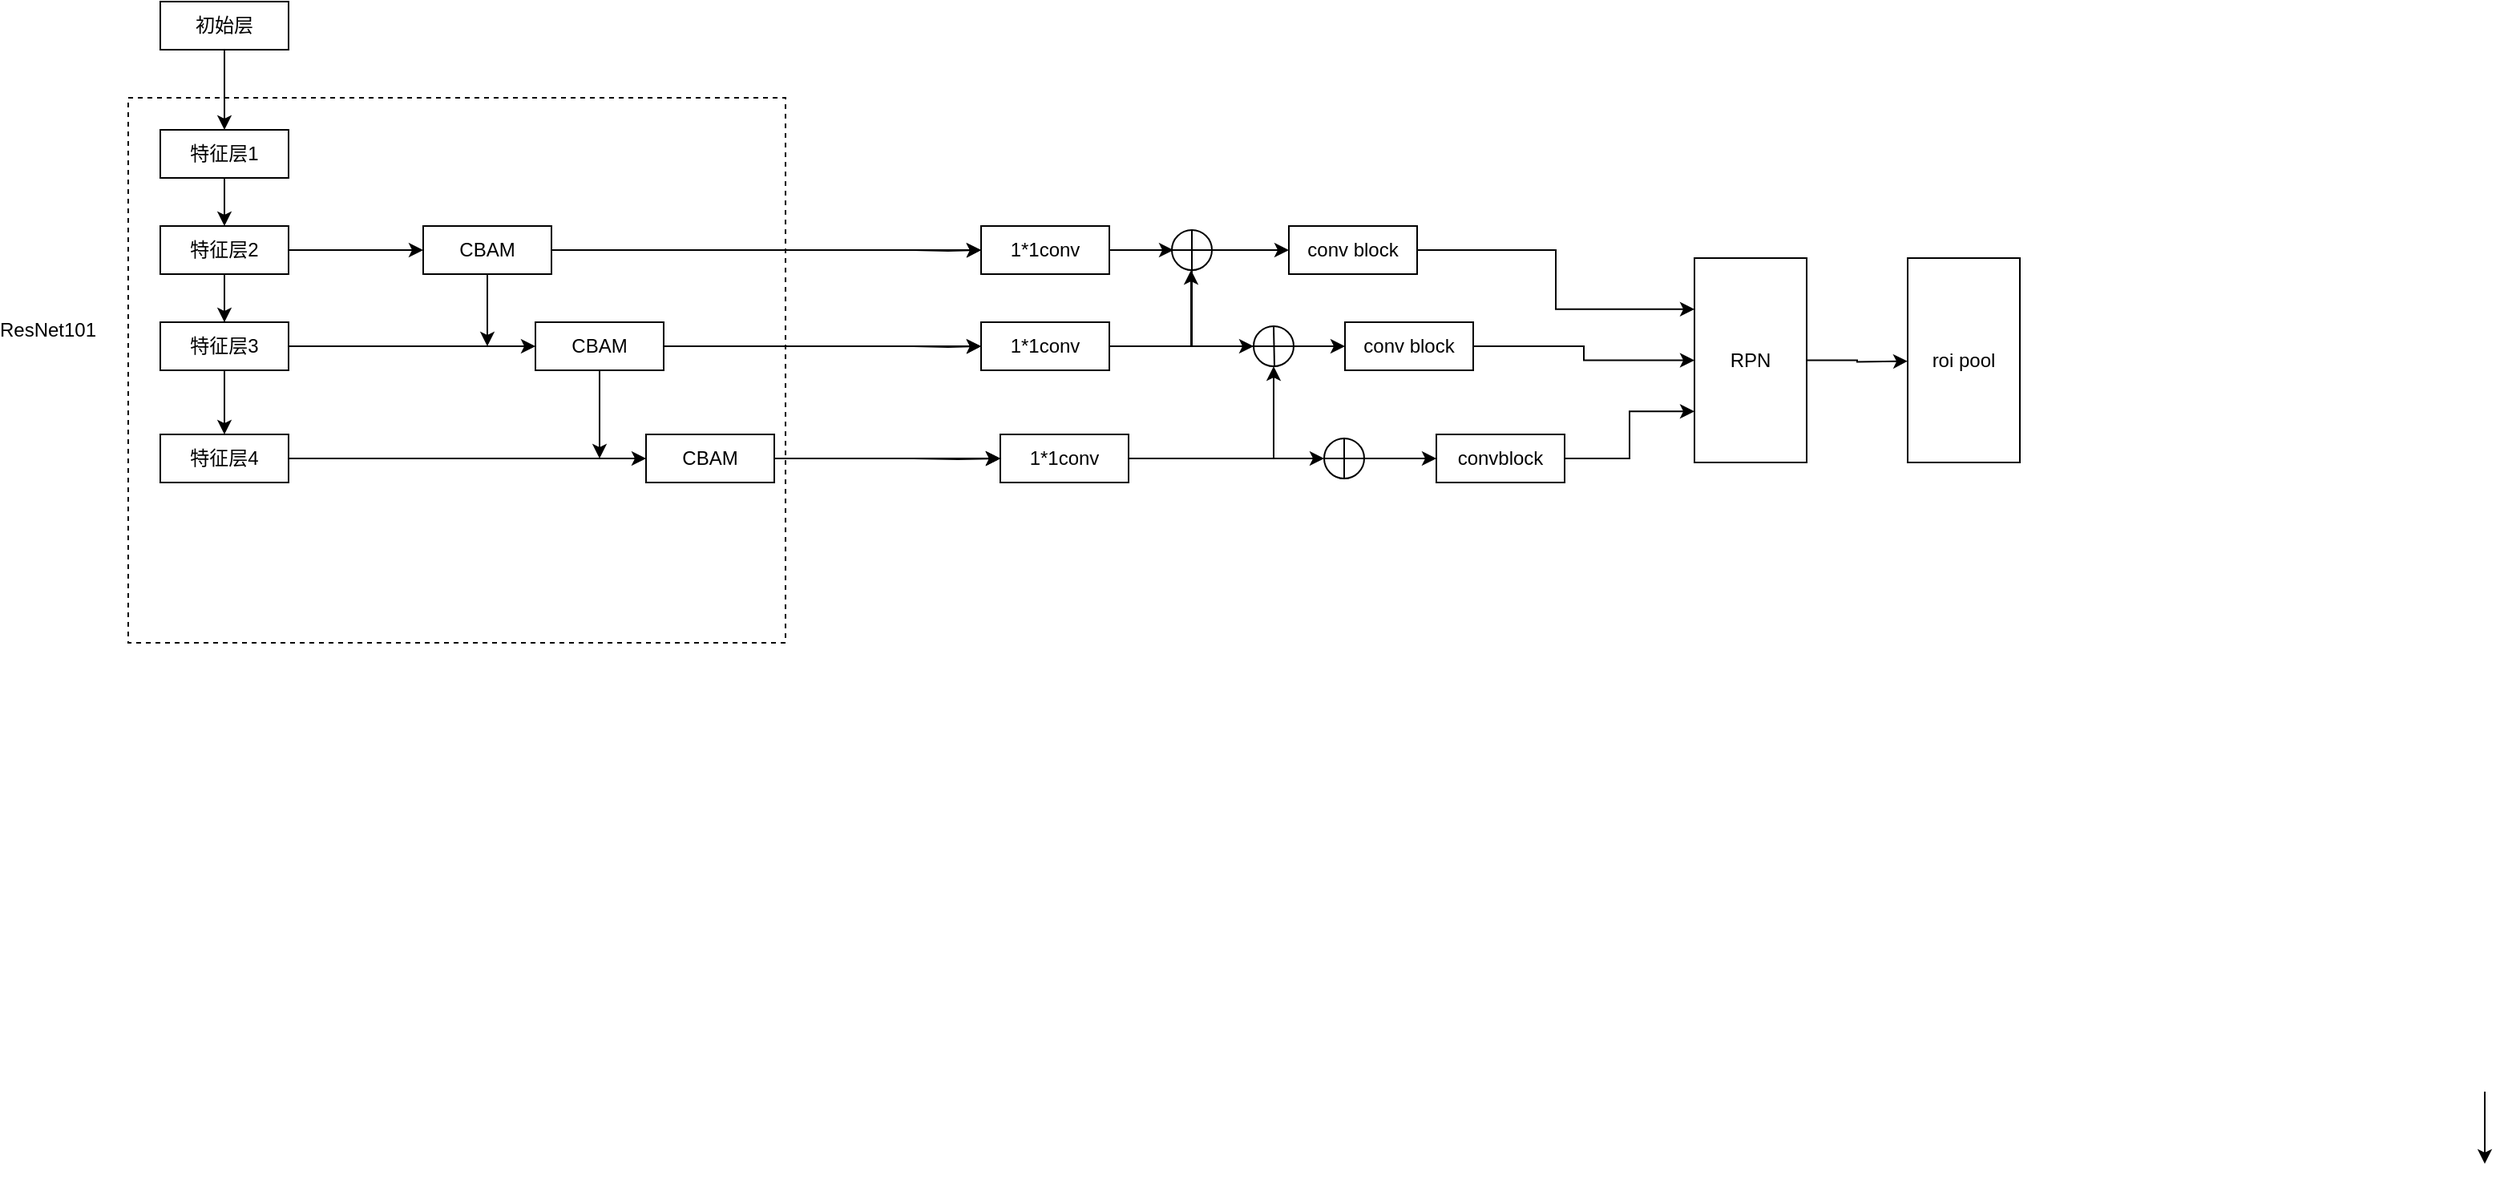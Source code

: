 <mxfile version="20.0.4" type="github">
  <diagram id="JfQKZL2tGRuZfobABAPK" name="Page-1">
    <mxGraphModel dx="1783" dy="1067" grid="1" gridSize="10" guides="1" tooltips="1" connect="1" arrows="1" fold="1" page="1" pageScale="1" pageWidth="3300" pageHeight="4681" math="0" shadow="0">
      <root>
        <mxCell id="0" />
        <mxCell id="1" parent="0" />
        <mxCell id="L2EDGP9bUQQvMHzrjToU-14" value="" style="rounded=0;whiteSpace=wrap;html=1;dashed=1;" vertex="1" parent="1">
          <mxGeometry x="100" y="290" width="410" height="340" as="geometry" />
        </mxCell>
        <mxCell id="L2EDGP9bUQQvMHzrjToU-9" style="edgeStyle=orthogonalEdgeStyle;rounded=0;orthogonalLoop=1;jettySize=auto;html=1;exitX=0.5;exitY=1;exitDx=0;exitDy=0;entryX=0.5;entryY=0;entryDx=0;entryDy=0;" edge="1" parent="1" source="L2EDGP9bUQQvMHzrjToU-1" target="L2EDGP9bUQQvMHzrjToU-3">
          <mxGeometry relative="1" as="geometry" />
        </mxCell>
        <mxCell id="L2EDGP9bUQQvMHzrjToU-1" value="初始层" style="rounded=0;whiteSpace=wrap;html=1;" vertex="1" parent="1">
          <mxGeometry x="120" y="230" width="80" height="30" as="geometry" />
        </mxCell>
        <mxCell id="L2EDGP9bUQQvMHzrjToU-10" style="edgeStyle=orthogonalEdgeStyle;rounded=0;orthogonalLoop=1;jettySize=auto;html=1;exitX=0.5;exitY=1;exitDx=0;exitDy=0;entryX=0.5;entryY=0;entryDx=0;entryDy=0;" edge="1" parent="1" source="L2EDGP9bUQQvMHzrjToU-3" target="L2EDGP9bUQQvMHzrjToU-4">
          <mxGeometry relative="1" as="geometry" />
        </mxCell>
        <mxCell id="L2EDGP9bUQQvMHzrjToU-3" value="特征层1" style="rounded=0;whiteSpace=wrap;html=1;" vertex="1" parent="1">
          <mxGeometry x="120" y="310" width="80" height="30" as="geometry" />
        </mxCell>
        <mxCell id="L2EDGP9bUQQvMHzrjToU-12" style="edgeStyle=orthogonalEdgeStyle;rounded=0;orthogonalLoop=1;jettySize=auto;html=1;exitX=0.5;exitY=1;exitDx=0;exitDy=0;entryX=0.5;entryY=0;entryDx=0;entryDy=0;" edge="1" parent="1" source="L2EDGP9bUQQvMHzrjToU-4" target="L2EDGP9bUQQvMHzrjToU-5">
          <mxGeometry relative="1" as="geometry" />
        </mxCell>
        <mxCell id="L2EDGP9bUQQvMHzrjToU-13" value="" style="edgeStyle=orthogonalEdgeStyle;rounded=0;orthogonalLoop=1;jettySize=auto;html=1;" edge="1" parent="1" source="L2EDGP9bUQQvMHzrjToU-4" target="L2EDGP9bUQQvMHzrjToU-6">
          <mxGeometry relative="1" as="geometry" />
        </mxCell>
        <mxCell id="L2EDGP9bUQQvMHzrjToU-18" style="edgeStyle=orthogonalEdgeStyle;rounded=0;orthogonalLoop=1;jettySize=auto;html=1;exitX=1;exitY=0.5;exitDx=0;exitDy=0;entryX=0;entryY=0.5;entryDx=0;entryDy=0;" edge="1" parent="1" source="L2EDGP9bUQQvMHzrjToU-4" target="L2EDGP9bUQQvMHzrjToU-16">
          <mxGeometry relative="1" as="geometry" />
        </mxCell>
        <mxCell id="L2EDGP9bUQQvMHzrjToU-4" value="特征层2" style="rounded=0;whiteSpace=wrap;html=1;" vertex="1" parent="1">
          <mxGeometry x="120" y="370" width="80" height="30" as="geometry" />
        </mxCell>
        <mxCell id="L2EDGP9bUQQvMHzrjToU-445" style="edgeStyle=orthogonalEdgeStyle;rounded=0;sketch=0;orthogonalLoop=1;jettySize=auto;html=1;exitX=1;exitY=0.5;exitDx=0;exitDy=0;entryX=0;entryY=0.5;entryDx=0;entryDy=0;shadow=0;startArrow=none;startFill=0;endArrow=classic;endFill=1;strokeColor=default;" edge="1" parent="1" source="L2EDGP9bUQQvMHzrjToU-5" target="L2EDGP9bUQQvMHzrjToU-19">
          <mxGeometry relative="1" as="geometry" />
        </mxCell>
        <mxCell id="L2EDGP9bUQQvMHzrjToU-5" value="特征层3" style="rounded=0;whiteSpace=wrap;html=1;" vertex="1" parent="1">
          <mxGeometry x="120" y="430" width="80" height="30" as="geometry" />
        </mxCell>
        <mxCell id="L2EDGP9bUQQvMHzrjToU-22" style="edgeStyle=orthogonalEdgeStyle;rounded=0;orthogonalLoop=1;jettySize=auto;html=1;exitX=1;exitY=0.5;exitDx=0;exitDy=0;entryX=0;entryY=0.5;entryDx=0;entryDy=0;" edge="1" parent="1" source="L2EDGP9bUQQvMHzrjToU-6" target="L2EDGP9bUQQvMHzrjToU-21">
          <mxGeometry relative="1" as="geometry" />
        </mxCell>
        <mxCell id="L2EDGP9bUQQvMHzrjToU-6" value="特征层4" style="rounded=0;whiteSpace=wrap;html=1;" vertex="1" parent="1">
          <mxGeometry x="120" y="500" width="80" height="30" as="geometry" />
        </mxCell>
        <mxCell id="L2EDGP9bUQQvMHzrjToU-15" value="ResNet101" style="text;html=1;strokeColor=none;fillColor=none;align=center;verticalAlign=middle;whiteSpace=wrap;rounded=0;dashed=1;" vertex="1" parent="1">
          <mxGeometry x="20" y="420" width="60" height="30" as="geometry" />
        </mxCell>
        <mxCell id="L2EDGP9bUQQvMHzrjToU-32" style="edgeStyle=orthogonalEdgeStyle;rounded=0;orthogonalLoop=1;jettySize=auto;html=1;exitX=1;exitY=0.5;exitDx=0;exitDy=0;entryX=0;entryY=0.5;entryDx=0;entryDy=0;startArrow=none;" edge="1" parent="1" target="L2EDGP9bUQQvMHzrjToU-28">
          <mxGeometry relative="1" as="geometry">
            <mxPoint x="590" y="385" as="sourcePoint" />
          </mxGeometry>
        </mxCell>
        <mxCell id="L2EDGP9bUQQvMHzrjToU-16" value="CBAM" style="rounded=0;whiteSpace=wrap;html=1;" vertex="1" parent="1">
          <mxGeometry x="284" y="370" width="80" height="30" as="geometry" />
        </mxCell>
        <mxCell id="L2EDGP9bUQQvMHzrjToU-33" style="edgeStyle=orthogonalEdgeStyle;rounded=0;orthogonalLoop=1;jettySize=auto;html=1;exitX=1;exitY=0.5;exitDx=0;exitDy=0;entryX=0;entryY=0.5;entryDx=0;entryDy=0;startArrow=none;" edge="1" parent="1" target="L2EDGP9bUQQvMHzrjToU-29">
          <mxGeometry relative="1" as="geometry">
            <mxPoint x="590" y="445" as="sourcePoint" />
            <mxPoint x="521" y="453" as="targetPoint" />
          </mxGeometry>
        </mxCell>
        <mxCell id="L2EDGP9bUQQvMHzrjToU-19" value="CBAM" style="rounded=0;whiteSpace=wrap;html=1;" vertex="1" parent="1">
          <mxGeometry x="354" y="430" width="80" height="30" as="geometry" />
        </mxCell>
        <mxCell id="L2EDGP9bUQQvMHzrjToU-34" style="edgeStyle=orthogonalEdgeStyle;rounded=0;orthogonalLoop=1;jettySize=auto;html=1;exitX=1;exitY=0.5;exitDx=0;exitDy=0;entryX=0;entryY=0.5;entryDx=0;entryDy=0;" edge="1" parent="1" target="L2EDGP9bUQQvMHzrjToU-30">
          <mxGeometry relative="1" as="geometry">
            <mxPoint x="616" y="515" as="sourcePoint" />
          </mxGeometry>
        </mxCell>
        <mxCell id="L2EDGP9bUQQvMHzrjToU-428" style="edgeStyle=orthogonalEdgeStyle;rounded=0;sketch=0;orthogonalLoop=1;jettySize=auto;html=1;exitX=1;exitY=0.5;exitDx=0;exitDy=0;entryX=0;entryY=0.5;entryDx=0;entryDy=0;shadow=0;startArrow=none;startFill=0;endArrow=classic;endFill=1;strokeColor=default;" edge="1" parent="1" target="L2EDGP9bUQQvMHzrjToU-30">
          <mxGeometry relative="1" as="geometry">
            <mxPoint x="590" y="515" as="sourcePoint" />
          </mxGeometry>
        </mxCell>
        <mxCell id="L2EDGP9bUQQvMHzrjToU-21" value="CBAM" style="rounded=0;whiteSpace=wrap;html=1;" vertex="1" parent="1">
          <mxGeometry x="423" y="500" width="80" height="30" as="geometry" />
        </mxCell>
        <mxCell id="L2EDGP9bUQQvMHzrjToU-35" style="edgeStyle=orthogonalEdgeStyle;rounded=0;orthogonalLoop=1;jettySize=auto;html=1;exitX=1;exitY=0.5;exitDx=0;exitDy=0;" edge="1" parent="1" source="L2EDGP9bUQQvMHzrjToU-28">
          <mxGeometry relative="1" as="geometry">
            <mxPoint x="752" y="385" as="targetPoint" />
          </mxGeometry>
        </mxCell>
        <mxCell id="L2EDGP9bUQQvMHzrjToU-28" value="1*1conv" style="rounded=0;whiteSpace=wrap;html=1;" vertex="1" parent="1">
          <mxGeometry x="632" y="370" width="80" height="30" as="geometry" />
        </mxCell>
        <mxCell id="L2EDGP9bUQQvMHzrjToU-39" style="edgeStyle=orthogonalEdgeStyle;rounded=0;orthogonalLoop=1;jettySize=auto;html=1;exitX=1;exitY=0.5;exitDx=0;exitDy=0;endArrow=classic;endFill=1;strokeColor=default;" edge="1" parent="1" source="L2EDGP9bUQQvMHzrjToU-29">
          <mxGeometry relative="1" as="geometry">
            <mxPoint x="802" y="445" as="targetPoint" />
            <Array as="points">
              <mxPoint x="782" y="445" />
              <mxPoint x="782" y="445" />
            </Array>
          </mxGeometry>
        </mxCell>
        <mxCell id="L2EDGP9bUQQvMHzrjToU-29" value="1*1conv" style="rounded=0;whiteSpace=wrap;html=1;" vertex="1" parent="1">
          <mxGeometry x="632" y="430" width="80" height="30" as="geometry" />
        </mxCell>
        <mxCell id="L2EDGP9bUQQvMHzrjToU-66" style="edgeStyle=orthogonalEdgeStyle;rounded=0;sketch=0;orthogonalLoop=1;jettySize=auto;html=1;exitX=1;exitY=0.5;exitDx=0;exitDy=0;entryX=0.5;entryY=1;entryDx=0;entryDy=0;shadow=0;startArrow=none;startFill=0;endArrow=classic;endFill=1;strokeColor=default;" edge="1" parent="1" source="L2EDGP9bUQQvMHzrjToU-30" target="L2EDGP9bUQQvMHzrjToU-62">
          <mxGeometry relative="1" as="geometry" />
        </mxCell>
        <mxCell id="L2EDGP9bUQQvMHzrjToU-30" value="1*1conv" style="rounded=0;whiteSpace=wrap;html=1;" vertex="1" parent="1">
          <mxGeometry x="644" y="500" width="80" height="30" as="geometry" />
        </mxCell>
        <mxCell id="L2EDGP9bUQQvMHzrjToU-68" style="edgeStyle=orthogonalEdgeStyle;rounded=0;sketch=0;orthogonalLoop=1;jettySize=auto;html=1;exitX=1;exitY=0.5;exitDx=0;exitDy=0;entryX=0;entryY=0.5;entryDx=0;entryDy=0;shadow=0;startArrow=none;startFill=0;endArrow=classic;endFill=1;strokeColor=default;" edge="1" parent="1" source="L2EDGP9bUQQvMHzrjToU-36" target="L2EDGP9bUQQvMHzrjToU-67">
          <mxGeometry relative="1" as="geometry" />
        </mxCell>
        <mxCell id="L2EDGP9bUQQvMHzrjToU-36" value="" style="ellipse;whiteSpace=wrap;html=1;aspect=fixed;" vertex="1" parent="1">
          <mxGeometry x="751" y="372.5" width="25" height="25" as="geometry" />
        </mxCell>
        <mxCell id="L2EDGP9bUQQvMHzrjToU-37" style="edgeStyle=orthogonalEdgeStyle;rounded=0;orthogonalLoop=1;jettySize=auto;html=1;exitX=0;exitY=0.5;exitDx=0;exitDy=0;entryX=1;entryY=0.5;entryDx=0;entryDy=0;strokeColor=default;endArrow=none;endFill=0;" edge="1" parent="1" source="L2EDGP9bUQQvMHzrjToU-36" target="L2EDGP9bUQQvMHzrjToU-36">
          <mxGeometry relative="1" as="geometry" />
        </mxCell>
        <mxCell id="L2EDGP9bUQQvMHzrjToU-42" style="edgeStyle=orthogonalEdgeStyle;rounded=0;orthogonalLoop=1;jettySize=auto;html=1;exitX=0.5;exitY=0;exitDx=0;exitDy=0;entryX=0.5;entryY=1;entryDx=0;entryDy=0;startArrow=none;startFill=0;endArrow=none;endFill=0;strokeColor=default;" edge="1" parent="1" source="L2EDGP9bUQQvMHzrjToU-36" target="L2EDGP9bUQQvMHzrjToU-36">
          <mxGeometry relative="1" as="geometry" />
        </mxCell>
        <mxCell id="L2EDGP9bUQQvMHzrjToU-46" value="" style="endArrow=classic;html=1;rounded=0;shadow=0;sketch=0;strokeColor=default;exitX=1;exitY=0.5;exitDx=0;exitDy=0;" edge="1" parent="1" source="L2EDGP9bUQQvMHzrjToU-29">
          <mxGeometry width="50" height="50" relative="1" as="geometry">
            <mxPoint x="712" y="450" as="sourcePoint" />
            <mxPoint x="763" y="397.5" as="targetPoint" />
            <Array as="points">
              <mxPoint x="763" y="445" />
            </Array>
          </mxGeometry>
        </mxCell>
        <mxCell id="L2EDGP9bUQQvMHzrjToU-55" value="" style="edgeStyle=orthogonalEdgeStyle;rounded=0;sketch=0;orthogonalLoop=1;jettySize=auto;html=1;shadow=0;startArrow=none;startFill=0;endArrow=none;endFill=0;strokeColor=default;" edge="1" parent="1" source="L2EDGP9bUQQvMHzrjToU-50" target="L2EDGP9bUQQvMHzrjToU-36">
          <mxGeometry relative="1" as="geometry" />
        </mxCell>
        <mxCell id="L2EDGP9bUQQvMHzrjToU-56" style="edgeStyle=orthogonalEdgeStyle;rounded=0;sketch=0;orthogonalLoop=1;jettySize=auto;html=1;exitX=0.5;exitY=1;exitDx=0;exitDy=0;entryX=1;entryY=0.5;entryDx=0;entryDy=0;shadow=0;startArrow=classic;startFill=1;endArrow=none;endFill=0;strokeColor=default;" edge="1" parent="1" source="L2EDGP9bUQQvMHzrjToU-50" target="L2EDGP9bUQQvMHzrjToU-30">
          <mxGeometry relative="1" as="geometry" />
        </mxCell>
        <mxCell id="L2EDGP9bUQQvMHzrjToU-70" style="edgeStyle=orthogonalEdgeStyle;rounded=0;sketch=0;orthogonalLoop=1;jettySize=auto;html=1;exitX=1;exitY=0.5;exitDx=0;exitDy=0;entryX=0;entryY=0.5;entryDx=0;entryDy=0;shadow=0;startArrow=none;startFill=0;endArrow=classic;endFill=1;strokeColor=default;" edge="1" parent="1" source="L2EDGP9bUQQvMHzrjToU-50" target="L2EDGP9bUQQvMHzrjToU-69">
          <mxGeometry relative="1" as="geometry" />
        </mxCell>
        <mxCell id="L2EDGP9bUQQvMHzrjToU-50" value="" style="ellipse;whiteSpace=wrap;html=1;aspect=fixed;" vertex="1" parent="1">
          <mxGeometry x="802" y="432.5" width="25" height="25" as="geometry" />
        </mxCell>
        <mxCell id="L2EDGP9bUQQvMHzrjToU-51" style="edgeStyle=orthogonalEdgeStyle;rounded=0;orthogonalLoop=1;jettySize=auto;html=1;exitX=0;exitY=0.5;exitDx=0;exitDy=0;entryX=1;entryY=0.5;entryDx=0;entryDy=0;strokeColor=default;endArrow=none;endFill=0;" edge="1" parent="1" source="L2EDGP9bUQQvMHzrjToU-50" target="L2EDGP9bUQQvMHzrjToU-50">
          <mxGeometry relative="1" as="geometry" />
        </mxCell>
        <mxCell id="L2EDGP9bUQQvMHzrjToU-52" style="edgeStyle=orthogonalEdgeStyle;rounded=0;orthogonalLoop=1;jettySize=auto;html=1;exitX=0.5;exitY=0;exitDx=0;exitDy=0;startArrow=none;startFill=0;endArrow=none;endFill=0;strokeColor=default;" edge="1" parent="1" source="L2EDGP9bUQQvMHzrjToU-50">
          <mxGeometry relative="1" as="geometry">
            <mxPoint x="815" y="458" as="targetPoint" />
            <Array as="points">
              <mxPoint x="815" y="433" />
              <mxPoint x="815" y="433" />
            </Array>
          </mxGeometry>
        </mxCell>
        <mxCell id="L2EDGP9bUQQvMHzrjToU-411" style="edgeStyle=orthogonalEdgeStyle;rounded=0;sketch=0;orthogonalLoop=1;jettySize=auto;html=1;exitX=0.5;exitY=0;exitDx=0;exitDy=0;entryX=0;entryY=0.5;entryDx=0;entryDy=0;shadow=0;startArrow=none;startFill=0;endArrow=classic;endFill=1;strokeColor=default;" edge="1" parent="1" source="L2EDGP9bUQQvMHzrjToU-62" target="L2EDGP9bUQQvMHzrjToU-409">
          <mxGeometry relative="1" as="geometry" />
        </mxCell>
        <mxCell id="L2EDGP9bUQQvMHzrjToU-62" value="" style="ellipse;whiteSpace=wrap;html=1;aspect=fixed;direction=south;" vertex="1" parent="1">
          <mxGeometry x="846" y="502.5" width="25" height="25" as="geometry" />
        </mxCell>
        <mxCell id="L2EDGP9bUQQvMHzrjToU-63" style="edgeStyle=orthogonalEdgeStyle;rounded=0;orthogonalLoop=1;jettySize=auto;html=1;exitX=0;exitY=0.5;exitDx=0;exitDy=0;entryX=1;entryY=0.5;entryDx=0;entryDy=0;strokeColor=default;endArrow=none;endFill=0;" edge="1" parent="1" source="L2EDGP9bUQQvMHzrjToU-62" target="L2EDGP9bUQQvMHzrjToU-62">
          <mxGeometry relative="1" as="geometry" />
        </mxCell>
        <mxCell id="L2EDGP9bUQQvMHzrjToU-65" style="edgeStyle=orthogonalEdgeStyle;rounded=0;sketch=0;orthogonalLoop=1;jettySize=auto;html=1;exitX=0.5;exitY=1;exitDx=0;exitDy=0;entryX=0.5;entryY=0;entryDx=0;entryDy=0;shadow=0;startArrow=none;startFill=0;endArrow=none;endFill=0;strokeColor=default;" edge="1" parent="1" source="L2EDGP9bUQQvMHzrjToU-62" target="L2EDGP9bUQQvMHzrjToU-62">
          <mxGeometry relative="1" as="geometry" />
        </mxCell>
        <mxCell id="L2EDGP9bUQQvMHzrjToU-465" style="edgeStyle=orthogonalEdgeStyle;rounded=0;sketch=0;orthogonalLoop=1;jettySize=auto;html=1;exitX=1;exitY=0.5;exitDx=0;exitDy=0;entryX=0;entryY=0.25;entryDx=0;entryDy=0;shadow=0;startArrow=none;startFill=0;endArrow=classic;endFill=1;strokeColor=default;" edge="1" parent="1" source="L2EDGP9bUQQvMHzrjToU-67" target="L2EDGP9bUQQvMHzrjToU-463">
          <mxGeometry relative="1" as="geometry" />
        </mxCell>
        <mxCell id="L2EDGP9bUQQvMHzrjToU-67" value="conv block" style="rounded=0;whiteSpace=wrap;html=1;" vertex="1" parent="1">
          <mxGeometry x="824" y="370" width="80" height="30" as="geometry" />
        </mxCell>
        <mxCell id="L2EDGP9bUQQvMHzrjToU-466" style="edgeStyle=orthogonalEdgeStyle;rounded=0;sketch=0;orthogonalLoop=1;jettySize=auto;html=1;exitX=1;exitY=0.5;exitDx=0;exitDy=0;shadow=0;startArrow=none;startFill=0;endArrow=classic;endFill=1;strokeColor=default;" edge="1" parent="1" source="L2EDGP9bUQQvMHzrjToU-69" target="L2EDGP9bUQQvMHzrjToU-463">
          <mxGeometry relative="1" as="geometry" />
        </mxCell>
        <mxCell id="L2EDGP9bUQQvMHzrjToU-69" value="conv block" style="rounded=0;whiteSpace=wrap;html=1;" vertex="1" parent="1">
          <mxGeometry x="859" y="430" width="80" height="30" as="geometry" />
        </mxCell>
        <mxCell id="L2EDGP9bUQQvMHzrjToU-467" style="edgeStyle=orthogonalEdgeStyle;rounded=0;sketch=0;orthogonalLoop=1;jettySize=auto;html=1;exitX=1;exitY=0.5;exitDx=0;exitDy=0;entryX=0;entryY=0.75;entryDx=0;entryDy=0;shadow=0;startArrow=none;startFill=0;endArrow=classic;endFill=1;strokeColor=default;" edge="1" parent="1" source="L2EDGP9bUQQvMHzrjToU-409" target="L2EDGP9bUQQvMHzrjToU-463">
          <mxGeometry relative="1" as="geometry" />
        </mxCell>
        <mxCell id="L2EDGP9bUQQvMHzrjToU-409" value="convblock" style="rounded=0;whiteSpace=wrap;html=1;" vertex="1" parent="1">
          <mxGeometry x="916" y="500" width="80" height="30" as="geometry" />
        </mxCell>
        <mxCell id="L2EDGP9bUQQvMHzrjToU-418" value="" style="rounded=0;whiteSpace=wrap;html=1;" vertex="1" parent="1">
          <mxGeometry x="240" y="561" height="20" as="geometry" />
        </mxCell>
        <mxCell id="L2EDGP9bUQQvMHzrjToU-426" style="edgeStyle=orthogonalEdgeStyle;rounded=0;sketch=0;orthogonalLoop=1;jettySize=auto;html=1;exitX=0.5;exitY=1;exitDx=0;exitDy=0;shadow=0;startArrow=none;startFill=0;endArrow=classic;endFill=1;strokeColor=default;" edge="1" parent="1" target="L2EDGP9bUQQvMHzrjToU-427">
          <mxGeometry relative="1" as="geometry">
            <mxPoint x="1570" y="910" as="sourcePoint" />
          </mxGeometry>
        </mxCell>
        <mxCell id="L2EDGP9bUQQvMHzrjToU-427" value="" style="rounded=0;whiteSpace=wrap;html=1;" vertex="1" parent="1">
          <mxGeometry x="1570" y="955" height="5" as="geometry" />
        </mxCell>
        <mxCell id="L2EDGP9bUQQvMHzrjToU-447" value="" style="endArrow=classic;html=1;rounded=0;shadow=0;sketch=0;strokeColor=default;exitX=0.5;exitY=1;exitDx=0;exitDy=0;startArrow=none;startFill=0;endFill=1;entryX=0.5;entryY=1;entryDx=0;entryDy=0;" edge="1" parent="1" source="L2EDGP9bUQQvMHzrjToU-16">
          <mxGeometry width="50" height="50" relative="1" as="geometry">
            <mxPoint x="404" y="520" as="sourcePoint" />
            <mxPoint x="324" y="445" as="targetPoint" />
          </mxGeometry>
        </mxCell>
        <mxCell id="L2EDGP9bUQQvMHzrjToU-448" value="" style="endArrow=classic;html=1;rounded=0;shadow=0;sketch=0;strokeColor=default;exitX=0.5;exitY=1;exitDx=0;exitDy=0;startArrow=none;startFill=0;endFill=1;" edge="1" parent="1">
          <mxGeometry width="50" height="50" relative="1" as="geometry">
            <mxPoint x="394" y="460" as="sourcePoint" />
            <mxPoint x="394" y="515" as="targetPoint" />
          </mxGeometry>
        </mxCell>
        <mxCell id="L2EDGP9bUQQvMHzrjToU-450" value="" style="edgeStyle=orthogonalEdgeStyle;rounded=0;orthogonalLoop=1;jettySize=auto;html=1;exitX=1;exitY=0.5;exitDx=0;exitDy=0;entryX=0;entryY=0.5;entryDx=0;entryDy=0;endArrow=classic;endFill=1;" edge="1" parent="1" source="L2EDGP9bUQQvMHzrjToU-16" target="L2EDGP9bUQQvMHzrjToU-28">
          <mxGeometry relative="1" as="geometry">
            <mxPoint x="364" y="385" as="sourcePoint" />
            <mxPoint x="563" y="385" as="targetPoint" />
          </mxGeometry>
        </mxCell>
        <mxCell id="L2EDGP9bUQQvMHzrjToU-452" value="" style="edgeStyle=orthogonalEdgeStyle;rounded=0;orthogonalLoop=1;jettySize=auto;html=1;exitX=1;exitY=0.5;exitDx=0;exitDy=0;endArrow=classic;endFill=1;entryX=0;entryY=0.5;entryDx=0;entryDy=0;" edge="1" parent="1" source="L2EDGP9bUQQvMHzrjToU-19" target="L2EDGP9bUQQvMHzrjToU-29">
          <mxGeometry relative="1" as="geometry">
            <mxPoint x="443" y="445" as="sourcePoint" />
            <mxPoint x="680" y="445" as="targetPoint" />
          </mxGeometry>
        </mxCell>
        <mxCell id="L2EDGP9bUQQvMHzrjToU-454" value="" style="edgeStyle=orthogonalEdgeStyle;rounded=0;sketch=0;orthogonalLoop=1;jettySize=auto;html=1;exitX=1;exitY=0.5;exitDx=0;exitDy=0;entryX=0;entryY=0.5;entryDx=0;entryDy=0;shadow=0;startArrow=none;startFill=0;endArrow=classic;endFill=1;strokeColor=default;" edge="1" parent="1" source="L2EDGP9bUQQvMHzrjToU-21" target="L2EDGP9bUQQvMHzrjToU-30">
          <mxGeometry relative="1" as="geometry">
            <mxPoint x="521" y="515" as="sourcePoint" />
            <mxPoint x="563" y="515" as="targetPoint" />
          </mxGeometry>
        </mxCell>
        <mxCell id="L2EDGP9bUQQvMHzrjToU-468" style="edgeStyle=orthogonalEdgeStyle;rounded=0;sketch=0;orthogonalLoop=1;jettySize=auto;html=1;exitX=1;exitY=0.5;exitDx=0;exitDy=0;shadow=0;startArrow=none;startFill=0;endArrow=classic;endFill=1;strokeColor=default;" edge="1" parent="1" source="L2EDGP9bUQQvMHzrjToU-463">
          <mxGeometry relative="1" as="geometry">
            <mxPoint x="1210" y="454.333" as="targetPoint" />
          </mxGeometry>
        </mxCell>
        <mxCell id="L2EDGP9bUQQvMHzrjToU-463" value="RPN" style="rounded=0;whiteSpace=wrap;html=1;" vertex="1" parent="1">
          <mxGeometry x="1077" y="390" width="70" height="127.5" as="geometry" />
        </mxCell>
        <mxCell id="L2EDGP9bUQQvMHzrjToU-469" value="roi pool" style="rounded=0;whiteSpace=wrap;html=1;" vertex="1" parent="1">
          <mxGeometry x="1210" y="390" width="70" height="127.5" as="geometry" />
        </mxCell>
      </root>
    </mxGraphModel>
  </diagram>
</mxfile>
